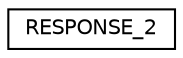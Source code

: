 digraph "Graphical Class Hierarchy"
{
  edge [fontname="Helvetica",fontsize="10",labelfontname="Helvetica",labelfontsize="10"];
  node [fontname="Helvetica",fontsize="10",shape=record];
  rankdir="LR";
  Node1 [label="RESPONSE_2",height=0.2,width=0.4,color="black", fillcolor="white", style="filled",URL="$union_r_e_s_p_o_n_s_e__2.html"];
}

